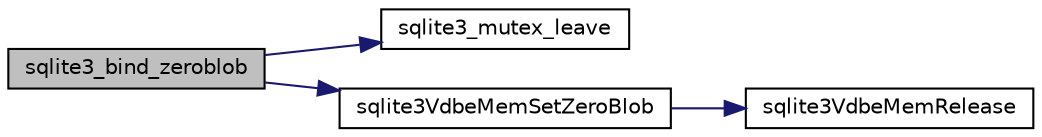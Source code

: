 digraph "sqlite3_bind_zeroblob"
{
  edge [fontname="Helvetica",fontsize="10",labelfontname="Helvetica",labelfontsize="10"];
  node [fontname="Helvetica",fontsize="10",shape=record];
  rankdir="LR";
  Node1 [label="sqlite3_bind_zeroblob",height=0.2,width=0.4,color="black", fillcolor="grey75", style="filled", fontcolor="black"];
  Node1 -> Node2 [color="midnightblue",fontsize="10",style="solid",fontname="Helvetica"];
  Node2 [label="sqlite3_mutex_leave",height=0.2,width=0.4,color="black", fillcolor="white", style="filled",URL="$sqlite3_8c.html#a7ebfb82d85f10ee7a80ea8d7ff155c65"];
  Node1 -> Node3 [color="midnightblue",fontsize="10",style="solid",fontname="Helvetica"];
  Node3 [label="sqlite3VdbeMemSetZeroBlob",height=0.2,width=0.4,color="black", fillcolor="white", style="filled",URL="$sqlite3_8c.html#af6488ff3887bcfd6f15a01b0d69ccb3c"];
  Node3 -> Node4 [color="midnightblue",fontsize="10",style="solid",fontname="Helvetica"];
  Node4 [label="sqlite3VdbeMemRelease",height=0.2,width=0.4,color="black", fillcolor="white", style="filled",URL="$sqlite3_8c.html#a90606361dbeba88159fd6ff03fcc10cc"];
}
